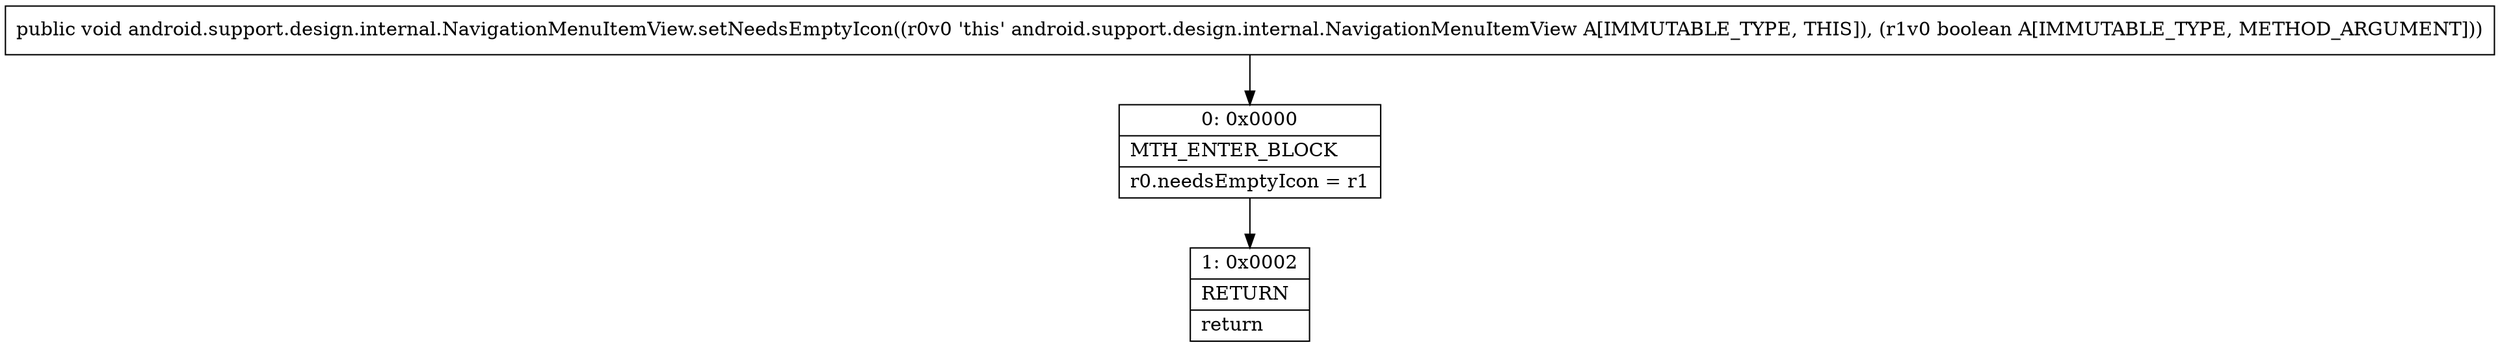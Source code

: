 digraph "CFG forandroid.support.design.internal.NavigationMenuItemView.setNeedsEmptyIcon(Z)V" {
Node_0 [shape=record,label="{0\:\ 0x0000|MTH_ENTER_BLOCK\l|r0.needsEmptyIcon = r1\l}"];
Node_1 [shape=record,label="{1\:\ 0x0002|RETURN\l|return\l}"];
MethodNode[shape=record,label="{public void android.support.design.internal.NavigationMenuItemView.setNeedsEmptyIcon((r0v0 'this' android.support.design.internal.NavigationMenuItemView A[IMMUTABLE_TYPE, THIS]), (r1v0 boolean A[IMMUTABLE_TYPE, METHOD_ARGUMENT])) }"];
MethodNode -> Node_0;
Node_0 -> Node_1;
}

